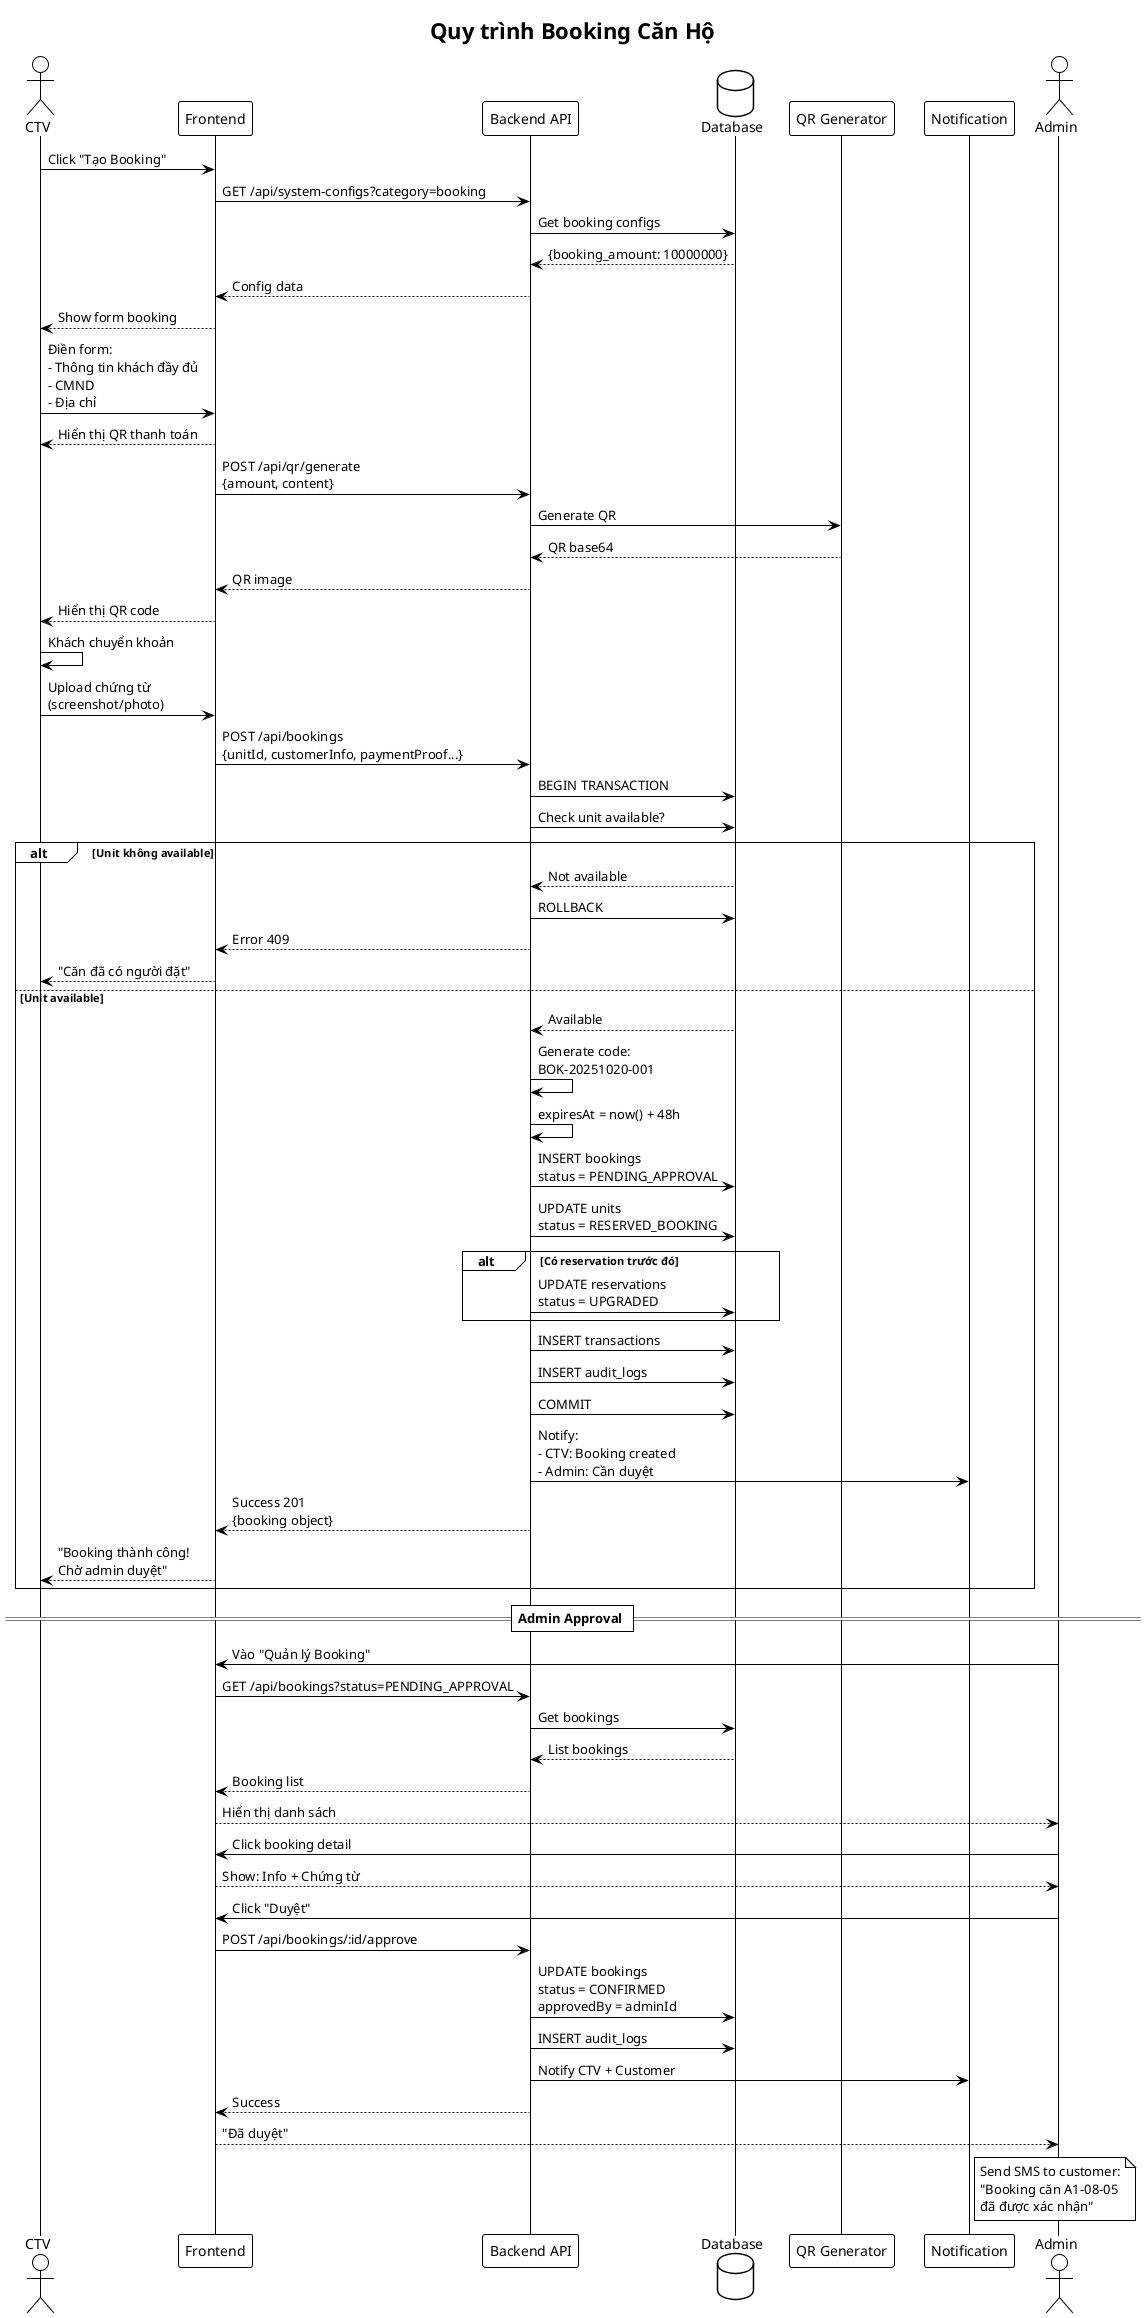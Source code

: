 @startuml
!theme plain
title Quy trình Booking Căn Hộ

actor "CTV" as ctv
participant "Frontend" as fe
participant "Backend API" as api
database "Database" as db
participant "QR Generator" as qr
participant "Notification" as notif

ctv -> fe: Click "Tạo Booking"
fe -> api: GET /api/system-configs?category=booking
api -> db: Get booking configs
db --> api: {booking_amount: 10000000}
api --> fe: Config data
fe --> ctv: Show form booking

ctv -> fe: Điền form:\n- Thông tin khách đầy đủ\n- CMND\n- Địa chỉ
fe --> ctv: Hiển thị QR thanh toán

fe -> api: POST /api/qr/generate\n{amount, content}
api -> qr: Generate QR
qr --> api: QR base64
api --> fe: QR image
fe --> ctv: Hiển thị QR code

ctv -> ctv: Khách chuyển khoản
ctv -> fe: Upload chứng từ\n(screenshot/photo)

fe -> api: POST /api/bookings\n{unitId, customerInfo, paymentProof...}

api -> db: BEGIN TRANSACTION
api -> db: Check unit available?

alt Unit không available
    db --> api: Not available
    api -> db: ROLLBACK
    api --> fe: Error 409
    fe --> ctv: "Căn đã có người đặt"
else Unit available
    db --> api: Available
    
    api -> api: Generate code:\nBOK-20251020-001
    api -> api: expiresAt = now() + 48h
    
    api -> db: INSERT bookings\nstatus = PENDING_APPROVAL
    api -> db: UPDATE units\nstatus = RESERVED_BOOKING
    
    alt Có reservation trước đó
        api -> db: UPDATE reservations\nstatus = UPGRADED
    end
    
    api -> db: INSERT transactions
    api -> db: INSERT audit_logs
    api -> db: COMMIT
    
    api -> notif: Notify:\n- CTV: Booking created\n- Admin: Cần duyệt
    
    api --> fe: Success 201\n{booking object}
    fe --> ctv: "Booking thành công!\nChờ admin duyệt"
end

== Admin Approval ==

actor "Admin" as admin
admin -> fe: Vào "Quản lý Booking"
fe -> api: GET /api/bookings?status=PENDING_APPROVAL
api -> db: Get bookings
db --> api: List bookings
api --> fe: Booking list
fe --> admin: Hiển thị danh sách

admin -> fe: Click booking detail
fe --> admin: Show: Info + Chứng từ

admin -> fe: Click "Duyệt"
fe -> api: POST /api/bookings/:id/approve

api -> db: UPDATE bookings\nstatus = CONFIRMED\napprovedBy = adminId
api -> db: INSERT audit_logs
api -> notif: Notify CTV + Customer
api --> fe: Success
fe --> admin: "Đã duyệt"

note right of notif
  Send SMS to customer:
  "Booking căn A1-08-05
  đã được xác nhận"
end note

@enduml

